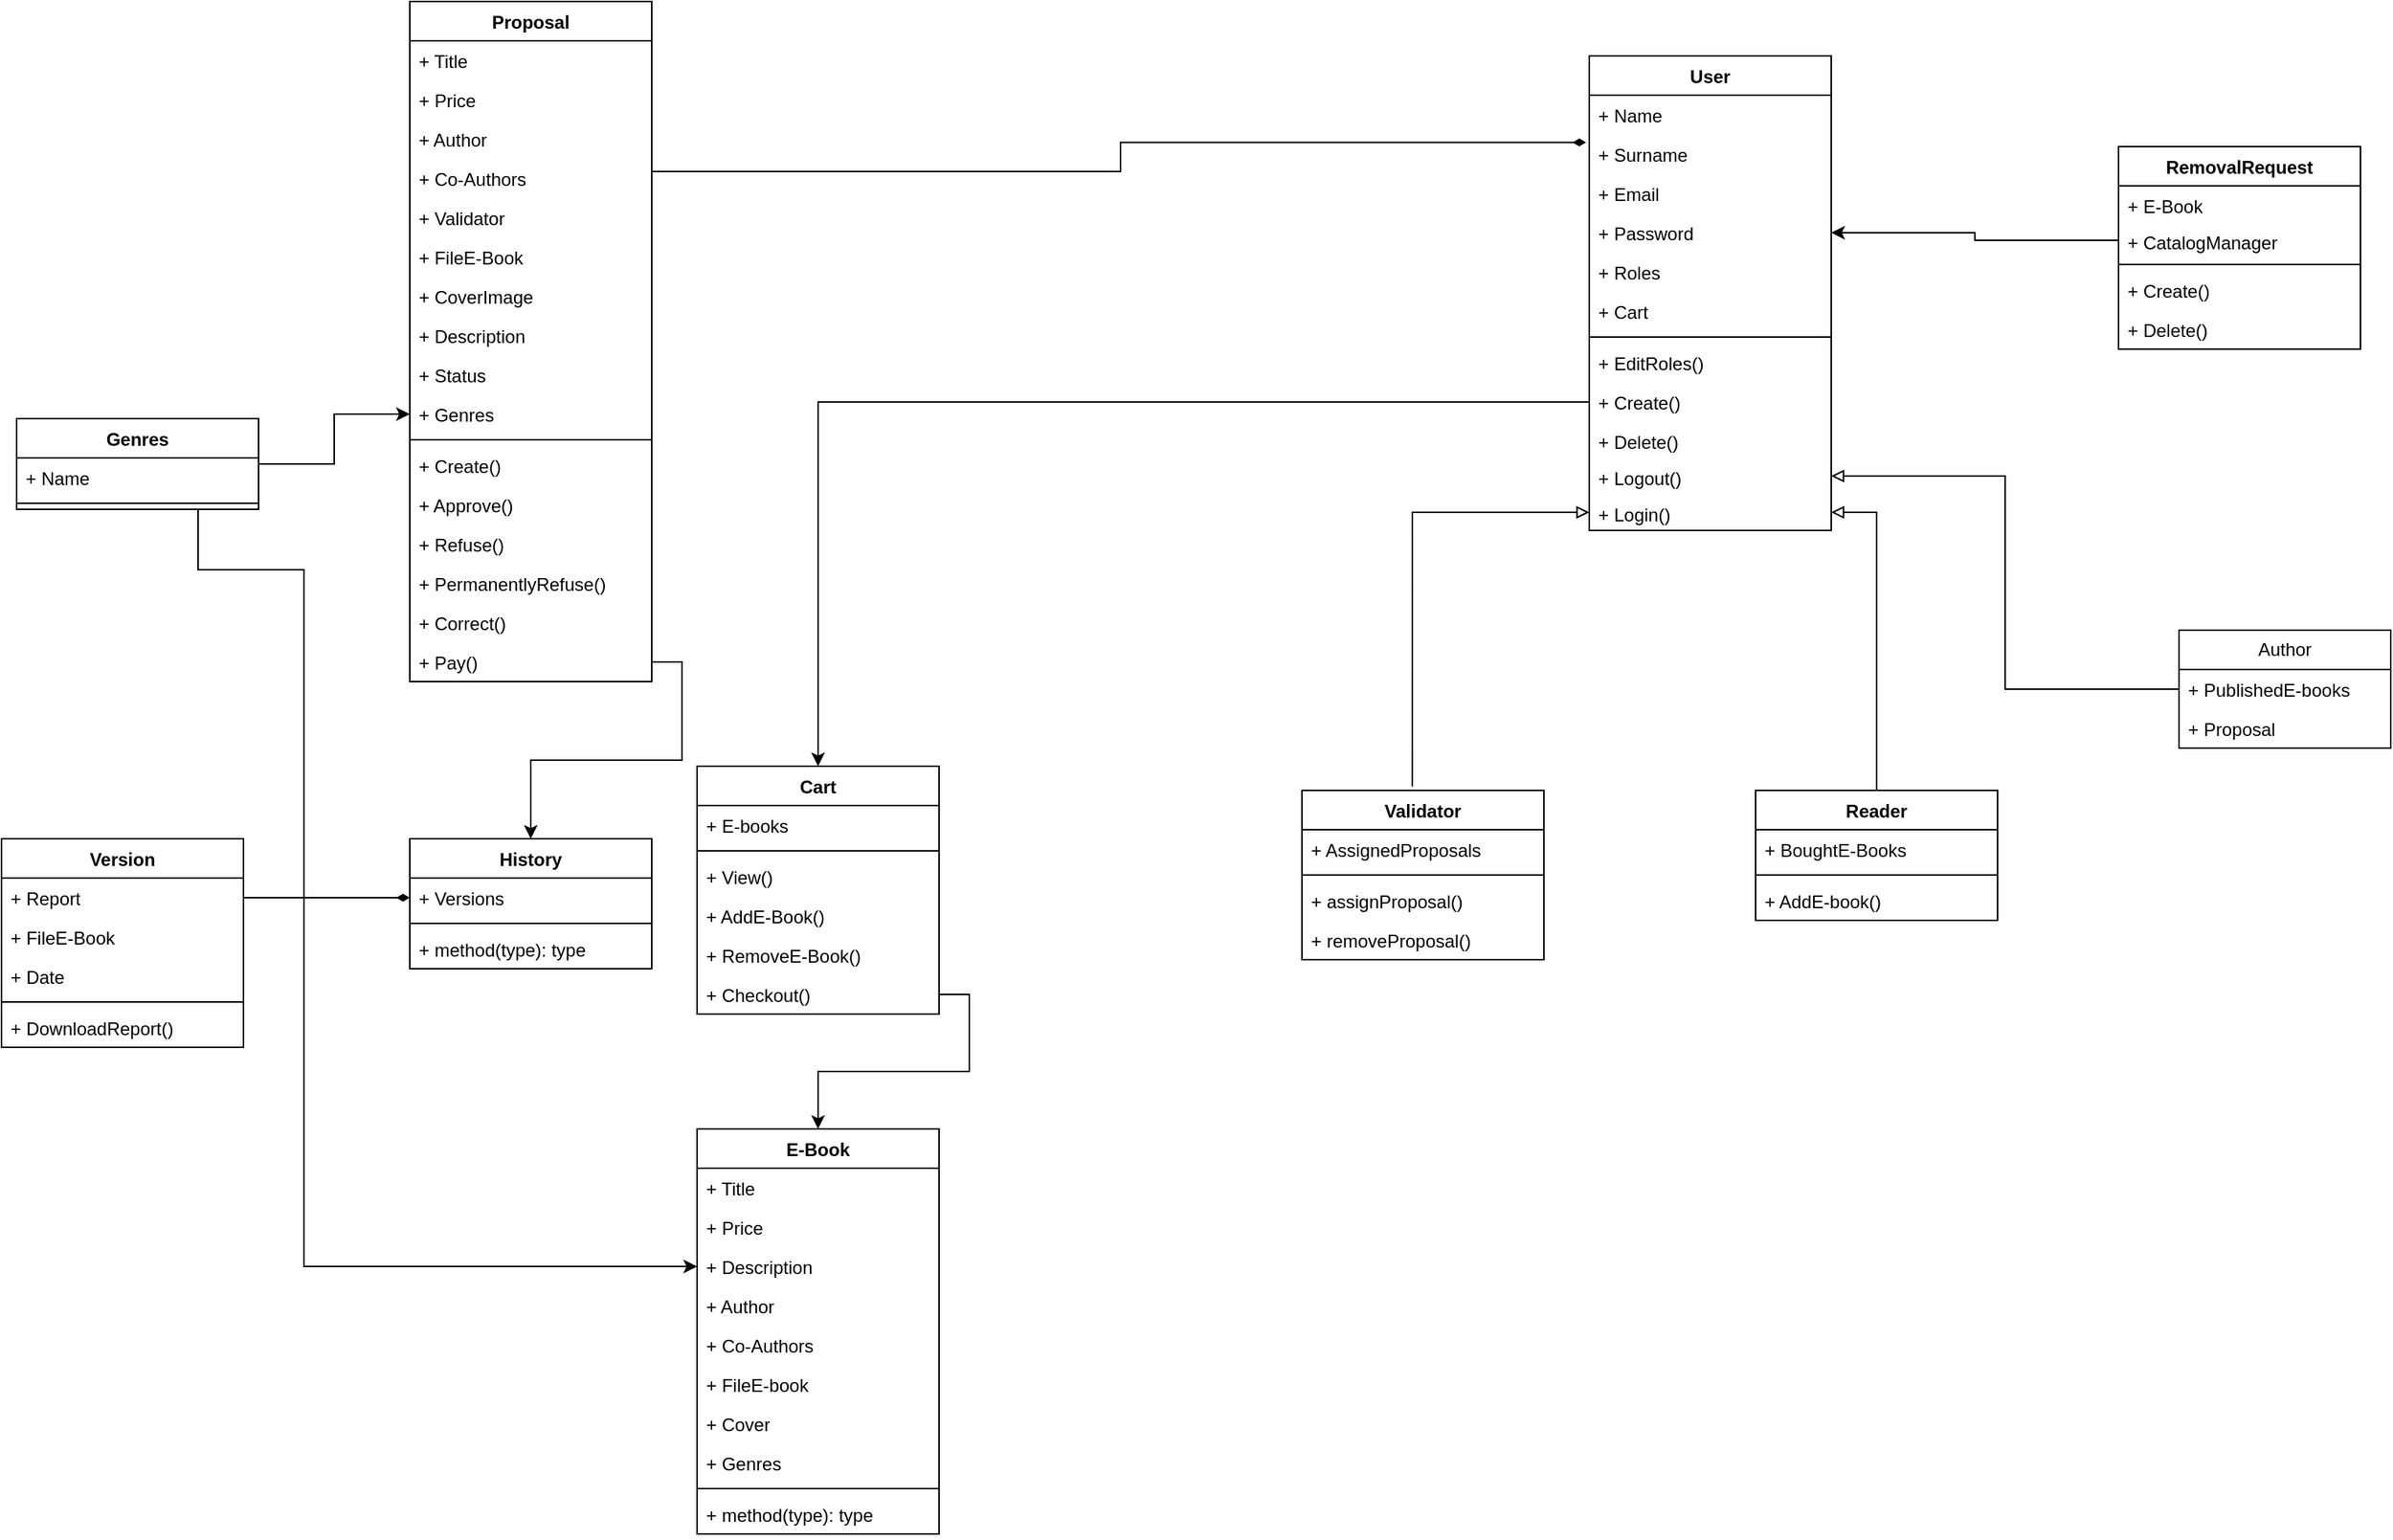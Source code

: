 <mxfile version="22.1.0" type="github">
  <diagram name="Pagina-1" id="tc0wwTlY4nhGHk7TkEr6">
    <mxGraphModel dx="1380" dy="783" grid="1" gridSize="10" guides="1" tooltips="1" connect="1" arrows="1" fold="1" page="1" pageScale="1" pageWidth="827" pageHeight="1169" math="0" shadow="0">
      <root>
        <mxCell id="0" />
        <mxCell id="1" parent="0" />
        <mxCell id="xeY-eqtYK9E2rpDjrGqD-1" value="Proposal" style="swimlane;fontStyle=1;align=center;verticalAlign=top;childLayout=stackLayout;horizontal=1;startSize=26;horizontalStack=0;resizeParent=1;resizeParentMax=0;resizeLast=0;collapsible=1;marginBottom=0;whiteSpace=wrap;html=1;" vertex="1" parent="1">
          <mxGeometry x="310" y="44" width="160" height="450" as="geometry" />
        </mxCell>
        <mxCell id="xeY-eqtYK9E2rpDjrGqD-2" value="+ Title" style="text;strokeColor=none;fillColor=none;align=left;verticalAlign=top;spacingLeft=4;spacingRight=4;overflow=hidden;rotatable=0;points=[[0,0.5],[1,0.5]];portConstraint=eastwest;whiteSpace=wrap;html=1;" vertex="1" parent="xeY-eqtYK9E2rpDjrGqD-1">
          <mxGeometry y="26" width="160" height="26" as="geometry" />
        </mxCell>
        <mxCell id="xeY-eqtYK9E2rpDjrGqD-104" value="+ Price" style="text;strokeColor=none;fillColor=none;align=left;verticalAlign=top;spacingLeft=4;spacingRight=4;overflow=hidden;rotatable=0;points=[[0,0.5],[1,0.5]];portConstraint=eastwest;whiteSpace=wrap;html=1;" vertex="1" parent="xeY-eqtYK9E2rpDjrGqD-1">
          <mxGeometry y="52" width="160" height="26" as="geometry" />
        </mxCell>
        <mxCell id="xeY-eqtYK9E2rpDjrGqD-106" value="+ Author" style="text;strokeColor=none;fillColor=none;align=left;verticalAlign=top;spacingLeft=4;spacingRight=4;overflow=hidden;rotatable=0;points=[[0,0.5],[1,0.5]];portConstraint=eastwest;whiteSpace=wrap;html=1;" vertex="1" parent="xeY-eqtYK9E2rpDjrGqD-1">
          <mxGeometry y="78" width="160" height="26" as="geometry" />
        </mxCell>
        <mxCell id="xeY-eqtYK9E2rpDjrGqD-109" value="+ Co-Authors" style="text;strokeColor=none;fillColor=none;align=left;verticalAlign=top;spacingLeft=4;spacingRight=4;overflow=hidden;rotatable=0;points=[[0,0.5],[1,0.5]];portConstraint=eastwest;whiteSpace=wrap;html=1;" vertex="1" parent="xeY-eqtYK9E2rpDjrGqD-1">
          <mxGeometry y="104" width="160" height="26" as="geometry" />
        </mxCell>
        <mxCell id="xeY-eqtYK9E2rpDjrGqD-103" value="+ Validator" style="text;strokeColor=none;fillColor=none;align=left;verticalAlign=top;spacingLeft=4;spacingRight=4;overflow=hidden;rotatable=0;points=[[0,0.5],[1,0.5]];portConstraint=eastwest;whiteSpace=wrap;html=1;" vertex="1" parent="xeY-eqtYK9E2rpDjrGqD-1">
          <mxGeometry y="130" width="160" height="26" as="geometry" />
        </mxCell>
        <mxCell id="xeY-eqtYK9E2rpDjrGqD-108" value="+ FileE-Book" style="text;strokeColor=none;fillColor=none;align=left;verticalAlign=top;spacingLeft=4;spacingRight=4;overflow=hidden;rotatable=0;points=[[0,0.5],[1,0.5]];portConstraint=eastwest;whiteSpace=wrap;html=1;" vertex="1" parent="xeY-eqtYK9E2rpDjrGqD-1">
          <mxGeometry y="156" width="160" height="26" as="geometry" />
        </mxCell>
        <mxCell id="xeY-eqtYK9E2rpDjrGqD-110" value="+ CoverImage" style="text;strokeColor=none;fillColor=none;align=left;verticalAlign=top;spacingLeft=4;spacingRight=4;overflow=hidden;rotatable=0;points=[[0,0.5],[1,0.5]];portConstraint=eastwest;whiteSpace=wrap;html=1;" vertex="1" parent="xeY-eqtYK9E2rpDjrGqD-1">
          <mxGeometry y="182" width="160" height="26" as="geometry" />
        </mxCell>
        <mxCell id="xeY-eqtYK9E2rpDjrGqD-107" value="+ Description" style="text;strokeColor=none;fillColor=none;align=left;verticalAlign=top;spacingLeft=4;spacingRight=4;overflow=hidden;rotatable=0;points=[[0,0.5],[1,0.5]];portConstraint=eastwest;whiteSpace=wrap;html=1;" vertex="1" parent="xeY-eqtYK9E2rpDjrGqD-1">
          <mxGeometry y="208" width="160" height="26" as="geometry" />
        </mxCell>
        <mxCell id="xeY-eqtYK9E2rpDjrGqD-105" value="+ Status" style="text;strokeColor=none;fillColor=none;align=left;verticalAlign=top;spacingLeft=4;spacingRight=4;overflow=hidden;rotatable=0;points=[[0,0.5],[1,0.5]];portConstraint=eastwest;whiteSpace=wrap;html=1;" vertex="1" parent="xeY-eqtYK9E2rpDjrGqD-1">
          <mxGeometry y="234" width="160" height="26" as="geometry" />
        </mxCell>
        <mxCell id="xeY-eqtYK9E2rpDjrGqD-102" value="+ Genres" style="text;strokeColor=none;fillColor=none;align=left;verticalAlign=top;spacingLeft=4;spacingRight=4;overflow=hidden;rotatable=0;points=[[0,0.5],[1,0.5]];portConstraint=eastwest;whiteSpace=wrap;html=1;" vertex="1" parent="xeY-eqtYK9E2rpDjrGqD-1">
          <mxGeometry y="260" width="160" height="26" as="geometry" />
        </mxCell>
        <mxCell id="xeY-eqtYK9E2rpDjrGqD-3" value="" style="line;strokeWidth=1;fillColor=none;align=left;verticalAlign=middle;spacingTop=-1;spacingLeft=3;spacingRight=3;rotatable=0;labelPosition=right;points=[];portConstraint=eastwest;strokeColor=inherit;" vertex="1" parent="xeY-eqtYK9E2rpDjrGqD-1">
          <mxGeometry y="286" width="160" height="8" as="geometry" />
        </mxCell>
        <mxCell id="xeY-eqtYK9E2rpDjrGqD-111" value="+ Create()" style="text;strokeColor=none;fillColor=none;align=left;verticalAlign=top;spacingLeft=4;spacingRight=4;overflow=hidden;rotatable=0;points=[[0,0.5],[1,0.5]];portConstraint=eastwest;whiteSpace=wrap;html=1;" vertex="1" parent="xeY-eqtYK9E2rpDjrGqD-1">
          <mxGeometry y="294" width="160" height="26" as="geometry" />
        </mxCell>
        <mxCell id="xeY-eqtYK9E2rpDjrGqD-113" value="+ Approve()" style="text;strokeColor=none;fillColor=none;align=left;verticalAlign=top;spacingLeft=4;spacingRight=4;overflow=hidden;rotatable=0;points=[[0,0.5],[1,0.5]];portConstraint=eastwest;whiteSpace=wrap;html=1;" vertex="1" parent="xeY-eqtYK9E2rpDjrGqD-1">
          <mxGeometry y="320" width="160" height="26" as="geometry" />
        </mxCell>
        <mxCell id="xeY-eqtYK9E2rpDjrGqD-114" value="+ Refuse()" style="text;strokeColor=none;fillColor=none;align=left;verticalAlign=top;spacingLeft=4;spacingRight=4;overflow=hidden;rotatable=0;points=[[0,0.5],[1,0.5]];portConstraint=eastwest;whiteSpace=wrap;html=1;" vertex="1" parent="xeY-eqtYK9E2rpDjrGqD-1">
          <mxGeometry y="346" width="160" height="26" as="geometry" />
        </mxCell>
        <mxCell id="xeY-eqtYK9E2rpDjrGqD-118" value="+ PermanentlyRefuse()" style="text;strokeColor=none;fillColor=none;align=left;verticalAlign=top;spacingLeft=4;spacingRight=4;overflow=hidden;rotatable=0;points=[[0,0.5],[1,0.5]];portConstraint=eastwest;whiteSpace=wrap;html=1;" vertex="1" parent="xeY-eqtYK9E2rpDjrGqD-1">
          <mxGeometry y="372" width="160" height="26" as="geometry" />
        </mxCell>
        <mxCell id="xeY-eqtYK9E2rpDjrGqD-117" value="+ Correct()" style="text;strokeColor=none;fillColor=none;align=left;verticalAlign=top;spacingLeft=4;spacingRight=4;overflow=hidden;rotatable=0;points=[[0,0.5],[1,0.5]];portConstraint=eastwest;whiteSpace=wrap;html=1;" vertex="1" parent="xeY-eqtYK9E2rpDjrGqD-1">
          <mxGeometry y="398" width="160" height="26" as="geometry" />
        </mxCell>
        <mxCell id="xeY-eqtYK9E2rpDjrGqD-116" value="+ Pay()" style="text;strokeColor=none;fillColor=none;align=left;verticalAlign=top;spacingLeft=4;spacingRight=4;overflow=hidden;rotatable=0;points=[[0,0.5],[1,0.5]];portConstraint=eastwest;whiteSpace=wrap;html=1;" vertex="1" parent="xeY-eqtYK9E2rpDjrGqD-1">
          <mxGeometry y="424" width="160" height="26" as="geometry" />
        </mxCell>
        <mxCell id="xeY-eqtYK9E2rpDjrGqD-5" value="History" style="swimlane;fontStyle=1;align=center;verticalAlign=top;childLayout=stackLayout;horizontal=1;startSize=26;horizontalStack=0;resizeParent=1;resizeParentMax=0;resizeLast=0;collapsible=1;marginBottom=0;whiteSpace=wrap;html=1;" vertex="1" parent="1">
          <mxGeometry x="310" y="598" width="160" height="86" as="geometry" />
        </mxCell>
        <mxCell id="xeY-eqtYK9E2rpDjrGqD-6" value="+ Versions" style="text;strokeColor=none;fillColor=none;align=left;verticalAlign=top;spacingLeft=4;spacingRight=4;overflow=hidden;rotatable=0;points=[[0,0.5],[1,0.5]];portConstraint=eastwest;whiteSpace=wrap;html=1;" vertex="1" parent="xeY-eqtYK9E2rpDjrGqD-5">
          <mxGeometry y="26" width="160" height="26" as="geometry" />
        </mxCell>
        <mxCell id="xeY-eqtYK9E2rpDjrGqD-7" value="" style="line;strokeWidth=1;fillColor=none;align=left;verticalAlign=middle;spacingTop=-1;spacingLeft=3;spacingRight=3;rotatable=0;labelPosition=right;points=[];portConstraint=eastwest;strokeColor=inherit;" vertex="1" parent="xeY-eqtYK9E2rpDjrGqD-5">
          <mxGeometry y="52" width="160" height="8" as="geometry" />
        </mxCell>
        <mxCell id="xeY-eqtYK9E2rpDjrGqD-8" value="+ method(type): type" style="text;strokeColor=none;fillColor=none;align=left;verticalAlign=top;spacingLeft=4;spacingRight=4;overflow=hidden;rotatable=0;points=[[0,0.5],[1,0.5]];portConstraint=eastwest;whiteSpace=wrap;html=1;" vertex="1" parent="xeY-eqtYK9E2rpDjrGqD-5">
          <mxGeometry y="60" width="160" height="26" as="geometry" />
        </mxCell>
        <mxCell id="xeY-eqtYK9E2rpDjrGqD-17" value="Cart" style="swimlane;fontStyle=1;align=center;verticalAlign=top;childLayout=stackLayout;horizontal=1;startSize=26;horizontalStack=0;resizeParent=1;resizeParentMax=0;resizeLast=0;collapsible=1;marginBottom=0;whiteSpace=wrap;html=1;" vertex="1" parent="1">
          <mxGeometry x="500" y="550" width="160" height="164" as="geometry" />
        </mxCell>
        <mxCell id="xeY-eqtYK9E2rpDjrGqD-18" value="+ E-books" style="text;strokeColor=none;fillColor=none;align=left;verticalAlign=top;spacingLeft=4;spacingRight=4;overflow=hidden;rotatable=0;points=[[0,0.5],[1,0.5]];portConstraint=eastwest;whiteSpace=wrap;html=1;" vertex="1" parent="xeY-eqtYK9E2rpDjrGqD-17">
          <mxGeometry y="26" width="160" height="26" as="geometry" />
        </mxCell>
        <mxCell id="xeY-eqtYK9E2rpDjrGqD-19" value="" style="line;strokeWidth=1;fillColor=none;align=left;verticalAlign=middle;spacingTop=-1;spacingLeft=3;spacingRight=3;rotatable=0;labelPosition=right;points=[];portConstraint=eastwest;strokeColor=inherit;" vertex="1" parent="xeY-eqtYK9E2rpDjrGqD-17">
          <mxGeometry y="52" width="160" height="8" as="geometry" />
        </mxCell>
        <mxCell id="xeY-eqtYK9E2rpDjrGqD-82" value="+ View()" style="text;strokeColor=none;fillColor=none;align=left;verticalAlign=top;spacingLeft=4;spacingRight=4;overflow=hidden;rotatable=0;points=[[0,0.5],[1,0.5]];portConstraint=eastwest;whiteSpace=wrap;html=1;" vertex="1" parent="xeY-eqtYK9E2rpDjrGqD-17">
          <mxGeometry y="60" width="160" height="26" as="geometry" />
        </mxCell>
        <mxCell id="xeY-eqtYK9E2rpDjrGqD-81" value="+ AddE-Book()" style="text;strokeColor=none;fillColor=none;align=left;verticalAlign=top;spacingLeft=4;spacingRight=4;overflow=hidden;rotatable=0;points=[[0,0.5],[1,0.5]];portConstraint=eastwest;whiteSpace=wrap;html=1;" vertex="1" parent="xeY-eqtYK9E2rpDjrGqD-17">
          <mxGeometry y="86" width="160" height="26" as="geometry" />
        </mxCell>
        <mxCell id="xeY-eqtYK9E2rpDjrGqD-83" value="+ RemoveE-Book()" style="text;strokeColor=none;fillColor=none;align=left;verticalAlign=top;spacingLeft=4;spacingRight=4;overflow=hidden;rotatable=0;points=[[0,0.5],[1,0.5]];portConstraint=eastwest;whiteSpace=wrap;html=1;" vertex="1" parent="xeY-eqtYK9E2rpDjrGqD-17">
          <mxGeometry y="112" width="160" height="26" as="geometry" />
        </mxCell>
        <mxCell id="xeY-eqtYK9E2rpDjrGqD-20" value="+ Checkout()" style="text;strokeColor=none;fillColor=none;align=left;verticalAlign=top;spacingLeft=4;spacingRight=4;overflow=hidden;rotatable=0;points=[[0,0.5],[1,0.5]];portConstraint=eastwest;whiteSpace=wrap;html=1;" vertex="1" parent="xeY-eqtYK9E2rpDjrGqD-17">
          <mxGeometry y="138" width="160" height="26" as="geometry" />
        </mxCell>
        <mxCell id="xeY-eqtYK9E2rpDjrGqD-21" value="E-Book" style="swimlane;fontStyle=1;align=center;verticalAlign=top;childLayout=stackLayout;horizontal=1;startSize=26;horizontalStack=0;resizeParent=1;resizeParentMax=0;resizeLast=0;collapsible=1;marginBottom=0;whiteSpace=wrap;html=1;" vertex="1" parent="1">
          <mxGeometry x="500" y="790" width="160" height="268" as="geometry" />
        </mxCell>
        <mxCell id="xeY-eqtYK9E2rpDjrGqD-22" value="+ Title" style="text;strokeColor=none;fillColor=none;align=left;verticalAlign=top;spacingLeft=4;spacingRight=4;overflow=hidden;rotatable=0;points=[[0,0.5],[1,0.5]];portConstraint=eastwest;whiteSpace=wrap;html=1;" vertex="1" parent="xeY-eqtYK9E2rpDjrGqD-21">
          <mxGeometry y="26" width="160" height="26" as="geometry" />
        </mxCell>
        <mxCell id="xeY-eqtYK9E2rpDjrGqD-23" value="+ Price" style="text;strokeColor=none;fillColor=none;align=left;verticalAlign=top;spacingLeft=4;spacingRight=4;overflow=hidden;rotatable=0;points=[[0,0.5],[1,0.5]];portConstraint=eastwest;whiteSpace=wrap;html=1;" vertex="1" parent="xeY-eqtYK9E2rpDjrGqD-21">
          <mxGeometry y="52" width="160" height="26" as="geometry" />
        </mxCell>
        <mxCell id="xeY-eqtYK9E2rpDjrGqD-24" value="+ Description" style="text;strokeColor=none;fillColor=none;align=left;verticalAlign=top;spacingLeft=4;spacingRight=4;overflow=hidden;rotatable=0;points=[[0,0.5],[1,0.5]];portConstraint=eastwest;whiteSpace=wrap;html=1;" vertex="1" parent="xeY-eqtYK9E2rpDjrGqD-21">
          <mxGeometry y="78" width="160" height="26" as="geometry" />
        </mxCell>
        <mxCell id="xeY-eqtYK9E2rpDjrGqD-25" value="+ Author" style="text;strokeColor=none;fillColor=none;align=left;verticalAlign=top;spacingLeft=4;spacingRight=4;overflow=hidden;rotatable=0;points=[[0,0.5],[1,0.5]];portConstraint=eastwest;whiteSpace=wrap;html=1;" vertex="1" parent="xeY-eqtYK9E2rpDjrGqD-21">
          <mxGeometry y="104" width="160" height="26" as="geometry" />
        </mxCell>
        <mxCell id="xeY-eqtYK9E2rpDjrGqD-26" value="+ Co-Authors" style="text;strokeColor=none;fillColor=none;align=left;verticalAlign=top;spacingLeft=4;spacingRight=4;overflow=hidden;rotatable=0;points=[[0,0.5],[1,0.5]];portConstraint=eastwest;whiteSpace=wrap;html=1;" vertex="1" parent="xeY-eqtYK9E2rpDjrGqD-21">
          <mxGeometry y="130" width="160" height="26" as="geometry" />
        </mxCell>
        <mxCell id="xeY-eqtYK9E2rpDjrGqD-27" value="+ FileE-book" style="text;strokeColor=none;fillColor=none;align=left;verticalAlign=top;spacingLeft=4;spacingRight=4;overflow=hidden;rotatable=0;points=[[0,0.5],[1,0.5]];portConstraint=eastwest;whiteSpace=wrap;html=1;" vertex="1" parent="xeY-eqtYK9E2rpDjrGqD-21">
          <mxGeometry y="156" width="160" height="26" as="geometry" />
        </mxCell>
        <mxCell id="xeY-eqtYK9E2rpDjrGqD-28" value="+ Cover" style="text;strokeColor=none;fillColor=none;align=left;verticalAlign=top;spacingLeft=4;spacingRight=4;overflow=hidden;rotatable=0;points=[[0,0.5],[1,0.5]];portConstraint=eastwest;whiteSpace=wrap;html=1;" vertex="1" parent="xeY-eqtYK9E2rpDjrGqD-21">
          <mxGeometry y="182" width="160" height="26" as="geometry" />
        </mxCell>
        <mxCell id="xeY-eqtYK9E2rpDjrGqD-29" value="+ Genres" style="text;strokeColor=none;fillColor=none;align=left;verticalAlign=top;spacingLeft=4;spacingRight=4;overflow=hidden;rotatable=0;points=[[0,0.5],[1,0.5]];portConstraint=eastwest;whiteSpace=wrap;html=1;" vertex="1" parent="xeY-eqtYK9E2rpDjrGqD-21">
          <mxGeometry y="208" width="160" height="26" as="geometry" />
        </mxCell>
        <mxCell id="xeY-eqtYK9E2rpDjrGqD-30" value="" style="line;strokeWidth=1;fillColor=none;align=left;verticalAlign=middle;spacingTop=-1;spacingLeft=3;spacingRight=3;rotatable=0;labelPosition=right;points=[];portConstraint=eastwest;strokeColor=inherit;" vertex="1" parent="xeY-eqtYK9E2rpDjrGqD-21">
          <mxGeometry y="234" width="160" height="8" as="geometry" />
        </mxCell>
        <mxCell id="xeY-eqtYK9E2rpDjrGqD-31" value="+ method(type): type" style="text;strokeColor=none;fillColor=none;align=left;verticalAlign=top;spacingLeft=4;spacingRight=4;overflow=hidden;rotatable=0;points=[[0,0.5],[1,0.5]];portConstraint=eastwest;whiteSpace=wrap;html=1;" vertex="1" parent="xeY-eqtYK9E2rpDjrGqD-21">
          <mxGeometry y="242" width="160" height="26" as="geometry" />
        </mxCell>
        <mxCell id="xeY-eqtYK9E2rpDjrGqD-32" value="RemovalRequest" style="swimlane;fontStyle=1;align=center;verticalAlign=top;childLayout=stackLayout;horizontal=1;startSize=26;horizontalStack=0;resizeParent=1;resizeParentMax=0;resizeLast=0;collapsible=1;marginBottom=0;whiteSpace=wrap;html=1;" vertex="1" parent="1">
          <mxGeometry x="1440" y="140" width="160" height="134" as="geometry">
            <mxRectangle x="290" y="860" width="140" height="30" as="alternateBounds" />
          </mxGeometry>
        </mxCell>
        <mxCell id="xeY-eqtYK9E2rpDjrGqD-33" value="+ E-Book" style="text;strokeColor=none;fillColor=none;align=left;verticalAlign=top;spacingLeft=4;spacingRight=4;overflow=hidden;rotatable=0;points=[[0,0.5],[1,0.5]];portConstraint=eastwest;whiteSpace=wrap;html=1;" vertex="1" parent="xeY-eqtYK9E2rpDjrGqD-32">
          <mxGeometry y="26" width="160" height="24" as="geometry" />
        </mxCell>
        <mxCell id="xeY-eqtYK9E2rpDjrGqD-34" value="+ CatalogManager" style="text;strokeColor=none;fillColor=none;align=left;verticalAlign=top;spacingLeft=4;spacingRight=4;overflow=hidden;rotatable=0;points=[[0,0.5],[1,0.5]];portConstraint=eastwest;whiteSpace=wrap;html=1;" vertex="1" parent="xeY-eqtYK9E2rpDjrGqD-32">
          <mxGeometry y="50" width="160" height="24" as="geometry" />
        </mxCell>
        <mxCell id="xeY-eqtYK9E2rpDjrGqD-35" value="" style="line;strokeWidth=1;fillColor=none;align=left;verticalAlign=middle;spacingTop=-1;spacingLeft=3;spacingRight=3;rotatable=0;labelPosition=right;points=[];portConstraint=eastwest;strokeColor=inherit;" vertex="1" parent="xeY-eqtYK9E2rpDjrGqD-32">
          <mxGeometry y="74" width="160" height="8" as="geometry" />
        </mxCell>
        <mxCell id="xeY-eqtYK9E2rpDjrGqD-36" value="+ Create()" style="text;strokeColor=none;fillColor=none;align=left;verticalAlign=top;spacingLeft=4;spacingRight=4;overflow=hidden;rotatable=0;points=[[0,0.5],[1,0.5]];portConstraint=eastwest;whiteSpace=wrap;html=1;" vertex="1" parent="xeY-eqtYK9E2rpDjrGqD-32">
          <mxGeometry y="82" width="160" height="26" as="geometry" />
        </mxCell>
        <mxCell id="xeY-eqtYK9E2rpDjrGqD-37" value="+ Delete()" style="text;strokeColor=none;fillColor=none;align=left;verticalAlign=top;spacingLeft=4;spacingRight=4;overflow=hidden;rotatable=0;points=[[0,0.5],[1,0.5]];portConstraint=eastwest;whiteSpace=wrap;html=1;" vertex="1" parent="xeY-eqtYK9E2rpDjrGqD-32">
          <mxGeometry y="108" width="160" height="26" as="geometry" />
        </mxCell>
        <mxCell id="xeY-eqtYK9E2rpDjrGqD-133" style="edgeStyle=orthogonalEdgeStyle;rounded=0;orthogonalLoop=1;jettySize=auto;html=1;exitX=1;exitY=0.5;exitDx=0;exitDy=0;entryX=0;entryY=0.5;entryDx=0;entryDy=0;" edge="1" parent="1" source="xeY-eqtYK9E2rpDjrGqD-38" target="xeY-eqtYK9E2rpDjrGqD-102">
          <mxGeometry relative="1" as="geometry" />
        </mxCell>
        <mxCell id="xeY-eqtYK9E2rpDjrGqD-134" style="edgeStyle=orthogonalEdgeStyle;rounded=0;orthogonalLoop=1;jettySize=auto;html=1;exitX=0.75;exitY=1;exitDx=0;exitDy=0;entryX=0;entryY=0.5;entryDx=0;entryDy=0;" edge="1" parent="1" source="xeY-eqtYK9E2rpDjrGqD-38" target="xeY-eqtYK9E2rpDjrGqD-24">
          <mxGeometry relative="1" as="geometry">
            <Array as="points">
              <mxPoint x="170" y="420" />
              <mxPoint x="240" y="420" />
              <mxPoint x="240" y="881" />
            </Array>
          </mxGeometry>
        </mxCell>
        <mxCell id="xeY-eqtYK9E2rpDjrGqD-38" value="Genres" style="swimlane;fontStyle=1;align=center;verticalAlign=top;childLayout=stackLayout;horizontal=1;startSize=26;horizontalStack=0;resizeParent=1;resizeParentMax=0;resizeLast=0;collapsible=1;marginBottom=0;whiteSpace=wrap;html=1;" vertex="1" parent="1">
          <mxGeometry x="50" y="320" width="160" height="60" as="geometry" />
        </mxCell>
        <mxCell id="xeY-eqtYK9E2rpDjrGqD-39" value="+ Name" style="text;strokeColor=none;fillColor=none;align=left;verticalAlign=top;spacingLeft=4;spacingRight=4;overflow=hidden;rotatable=0;points=[[0,0.5],[1,0.5]];portConstraint=eastwest;whiteSpace=wrap;html=1;" vertex="1" parent="xeY-eqtYK9E2rpDjrGqD-38">
          <mxGeometry y="26" width="160" height="26" as="geometry" />
        </mxCell>
        <mxCell id="xeY-eqtYK9E2rpDjrGqD-40" value="" style="line;strokeWidth=1;fillColor=none;align=left;verticalAlign=middle;spacingTop=-1;spacingLeft=3;spacingRight=3;rotatable=0;labelPosition=right;points=[];portConstraint=eastwest;strokeColor=inherit;" vertex="1" parent="xeY-eqtYK9E2rpDjrGqD-38">
          <mxGeometry y="52" width="160" height="8" as="geometry" />
        </mxCell>
        <mxCell id="xeY-eqtYK9E2rpDjrGqD-95" value="Version" style="swimlane;fontStyle=1;align=center;verticalAlign=top;childLayout=stackLayout;horizontal=1;startSize=26;horizontalStack=0;resizeParent=1;resizeParentMax=0;resizeLast=0;collapsible=1;marginBottom=0;whiteSpace=wrap;html=1;" vertex="1" parent="1">
          <mxGeometry x="40" y="598" width="160" height="138" as="geometry" />
        </mxCell>
        <mxCell id="xeY-eqtYK9E2rpDjrGqD-100" value="+ Report" style="text;strokeColor=none;fillColor=none;align=left;verticalAlign=top;spacingLeft=4;spacingRight=4;overflow=hidden;rotatable=0;points=[[0,0.5],[1,0.5]];portConstraint=eastwest;whiteSpace=wrap;html=1;" vertex="1" parent="xeY-eqtYK9E2rpDjrGqD-95">
          <mxGeometry y="26" width="160" height="26" as="geometry" />
        </mxCell>
        <mxCell id="xeY-eqtYK9E2rpDjrGqD-99" value="+ FileE-Book" style="text;strokeColor=none;fillColor=none;align=left;verticalAlign=top;spacingLeft=4;spacingRight=4;overflow=hidden;rotatable=0;points=[[0,0.5],[1,0.5]];portConstraint=eastwest;whiteSpace=wrap;html=1;" vertex="1" parent="xeY-eqtYK9E2rpDjrGqD-95">
          <mxGeometry y="52" width="160" height="26" as="geometry" />
        </mxCell>
        <mxCell id="xeY-eqtYK9E2rpDjrGqD-96" value="+ Date" style="text;strokeColor=none;fillColor=none;align=left;verticalAlign=top;spacingLeft=4;spacingRight=4;overflow=hidden;rotatable=0;points=[[0,0.5],[1,0.5]];portConstraint=eastwest;whiteSpace=wrap;html=1;" vertex="1" parent="xeY-eqtYK9E2rpDjrGqD-95">
          <mxGeometry y="78" width="160" height="26" as="geometry" />
        </mxCell>
        <mxCell id="xeY-eqtYK9E2rpDjrGqD-97" value="" style="line;strokeWidth=1;fillColor=none;align=left;verticalAlign=middle;spacingTop=-1;spacingLeft=3;spacingRight=3;rotatable=0;labelPosition=right;points=[];portConstraint=eastwest;strokeColor=inherit;" vertex="1" parent="xeY-eqtYK9E2rpDjrGqD-95">
          <mxGeometry y="104" width="160" height="8" as="geometry" />
        </mxCell>
        <mxCell id="xeY-eqtYK9E2rpDjrGqD-98" value="+ DownloadReport()" style="text;strokeColor=none;fillColor=none;align=left;verticalAlign=top;spacingLeft=4;spacingRight=4;overflow=hidden;rotatable=0;points=[[0,0.5],[1,0.5]];portConstraint=eastwest;whiteSpace=wrap;html=1;" vertex="1" parent="xeY-eqtYK9E2rpDjrGqD-95">
          <mxGeometry y="112" width="160" height="26" as="geometry" />
        </mxCell>
        <mxCell id="xeY-eqtYK9E2rpDjrGqD-13" value="User" style="swimlane;fontStyle=1;align=center;verticalAlign=top;childLayout=stackLayout;horizontal=1;startSize=26;horizontalStack=0;resizeParent=1;resizeParentMax=0;resizeLast=0;collapsible=1;marginBottom=0;whiteSpace=wrap;html=1;" vertex="1" parent="1">
          <mxGeometry x="1090" y="80" width="160" height="314" as="geometry" />
        </mxCell>
        <mxCell id="xeY-eqtYK9E2rpDjrGqD-84" value="+ Name" style="text;strokeColor=none;fillColor=none;align=left;verticalAlign=top;spacingLeft=4;spacingRight=4;overflow=hidden;rotatable=0;points=[[0,0.5],[1,0.5]];portConstraint=eastwest;whiteSpace=wrap;html=1;" vertex="1" parent="xeY-eqtYK9E2rpDjrGqD-13">
          <mxGeometry y="26" width="160" height="26" as="geometry" />
        </mxCell>
        <mxCell id="xeY-eqtYK9E2rpDjrGqD-86" value="+ Surname" style="text;strokeColor=none;fillColor=none;align=left;verticalAlign=top;spacingLeft=4;spacingRight=4;overflow=hidden;rotatable=0;points=[[0,0.5],[1,0.5]];portConstraint=eastwest;whiteSpace=wrap;html=1;" vertex="1" parent="xeY-eqtYK9E2rpDjrGqD-13">
          <mxGeometry y="52" width="160" height="26" as="geometry" />
        </mxCell>
        <mxCell id="xeY-eqtYK9E2rpDjrGqD-88" value="+ Email" style="text;strokeColor=none;fillColor=none;align=left;verticalAlign=top;spacingLeft=4;spacingRight=4;overflow=hidden;rotatable=0;points=[[0,0.5],[1,0.5]];portConstraint=eastwest;whiteSpace=wrap;html=1;" vertex="1" parent="xeY-eqtYK9E2rpDjrGqD-13">
          <mxGeometry y="78" width="160" height="26" as="geometry" />
        </mxCell>
        <mxCell id="xeY-eqtYK9E2rpDjrGqD-85" value="+ Password" style="text;strokeColor=none;fillColor=none;align=left;verticalAlign=top;spacingLeft=4;spacingRight=4;overflow=hidden;rotatable=0;points=[[0,0.5],[1,0.5]];portConstraint=eastwest;whiteSpace=wrap;html=1;" vertex="1" parent="xeY-eqtYK9E2rpDjrGqD-13">
          <mxGeometry y="104" width="160" height="26" as="geometry" />
        </mxCell>
        <mxCell id="xeY-eqtYK9E2rpDjrGqD-87" value="+ Roles" style="text;strokeColor=none;fillColor=none;align=left;verticalAlign=top;spacingLeft=4;spacingRight=4;overflow=hidden;rotatable=0;points=[[0,0.5],[1,0.5]];portConstraint=eastwest;whiteSpace=wrap;html=1;" vertex="1" parent="xeY-eqtYK9E2rpDjrGqD-13">
          <mxGeometry y="130" width="160" height="26" as="geometry" />
        </mxCell>
        <mxCell id="xeY-eqtYK9E2rpDjrGqD-14" value="+ Cart" style="text;strokeColor=none;fillColor=none;align=left;verticalAlign=top;spacingLeft=4;spacingRight=4;overflow=hidden;rotatable=0;points=[[0,0.5],[1,0.5]];portConstraint=eastwest;whiteSpace=wrap;html=1;" vertex="1" parent="xeY-eqtYK9E2rpDjrGqD-13">
          <mxGeometry y="156" width="160" height="26" as="geometry" />
        </mxCell>
        <mxCell id="xeY-eqtYK9E2rpDjrGqD-15" value="" style="line;strokeWidth=1;fillColor=none;align=left;verticalAlign=middle;spacingTop=-1;spacingLeft=3;spacingRight=3;rotatable=0;labelPosition=right;points=[];portConstraint=eastwest;strokeColor=inherit;" vertex="1" parent="xeY-eqtYK9E2rpDjrGqD-13">
          <mxGeometry y="182" width="160" height="8" as="geometry" />
        </mxCell>
        <mxCell id="xeY-eqtYK9E2rpDjrGqD-16" value="+ EditRoles()" style="text;strokeColor=none;fillColor=none;align=left;verticalAlign=top;spacingLeft=4;spacingRight=4;overflow=hidden;rotatable=0;points=[[0,0.5],[1,0.5]];portConstraint=eastwest;whiteSpace=wrap;html=1;" vertex="1" parent="xeY-eqtYK9E2rpDjrGqD-13">
          <mxGeometry y="190" width="160" height="26" as="geometry" />
        </mxCell>
        <mxCell id="xeY-eqtYK9E2rpDjrGqD-89" value="+ Create()" style="text;strokeColor=none;fillColor=none;align=left;verticalAlign=top;spacingLeft=4;spacingRight=4;overflow=hidden;rotatable=0;points=[[0,0.5],[1,0.5]];portConstraint=eastwest;whiteSpace=wrap;html=1;" vertex="1" parent="xeY-eqtYK9E2rpDjrGqD-13">
          <mxGeometry y="216" width="160" height="26" as="geometry" />
        </mxCell>
        <mxCell id="xeY-eqtYK9E2rpDjrGqD-119" value="+ Delete()" style="text;strokeColor=none;fillColor=none;align=left;verticalAlign=top;spacingLeft=4;spacingRight=4;overflow=hidden;rotatable=0;points=[[0,0.5],[1,0.5]];portConstraint=eastwest;whiteSpace=wrap;html=1;" vertex="1" parent="xeY-eqtYK9E2rpDjrGqD-13">
          <mxGeometry y="242" width="160" height="24" as="geometry" />
        </mxCell>
        <mxCell id="xeY-eqtYK9E2rpDjrGqD-120" value="+ Logout()" style="text;strokeColor=none;fillColor=none;align=left;verticalAlign=top;spacingLeft=4;spacingRight=4;overflow=hidden;rotatable=0;points=[[0,0.5],[1,0.5]];portConstraint=eastwest;whiteSpace=wrap;html=1;" vertex="1" parent="xeY-eqtYK9E2rpDjrGqD-13">
          <mxGeometry y="266" width="160" height="24" as="geometry" />
        </mxCell>
        <mxCell id="xeY-eqtYK9E2rpDjrGqD-90" value="+ Login()" style="text;strokeColor=none;fillColor=none;align=left;verticalAlign=top;spacingLeft=4;spacingRight=4;overflow=hidden;rotatable=0;points=[[0,0.5],[1,0.5]];portConstraint=eastwest;whiteSpace=wrap;html=1;" vertex="1" parent="xeY-eqtYK9E2rpDjrGqD-13">
          <mxGeometry y="290" width="160" height="24" as="geometry" />
        </mxCell>
        <mxCell id="xeY-eqtYK9E2rpDjrGqD-125" style="edgeStyle=orthogonalEdgeStyle;rounded=0;orthogonalLoop=1;jettySize=auto;html=1;entryX=0;entryY=0.5;entryDx=0;entryDy=0;endArrow=diamondThin;endFill=1;exitX=1;exitY=0.5;exitDx=0;exitDy=0;" edge="1" parent="1" source="xeY-eqtYK9E2rpDjrGqD-100" target="xeY-eqtYK9E2rpDjrGqD-6">
          <mxGeometry relative="1" as="geometry">
            <mxPoint x="240" y="680" as="sourcePoint" />
          </mxGeometry>
        </mxCell>
        <mxCell id="xeY-eqtYK9E2rpDjrGqD-126" style="edgeStyle=orthogonalEdgeStyle;rounded=0;orthogonalLoop=1;jettySize=auto;html=1;exitX=1;exitY=0.25;exitDx=0;exitDy=0;entryX=-0.013;entryY=0.202;entryDx=0;entryDy=0;entryPerimeter=0;endArrow=diamondThin;endFill=1;" edge="1" parent="1" source="xeY-eqtYK9E2rpDjrGqD-1" target="xeY-eqtYK9E2rpDjrGqD-86">
          <mxGeometry relative="1" as="geometry" />
        </mxCell>
        <mxCell id="xeY-eqtYK9E2rpDjrGqD-128" style="edgeStyle=orthogonalEdgeStyle;rounded=0;orthogonalLoop=1;jettySize=auto;html=1;exitX=1;exitY=0.5;exitDx=0;exitDy=0;entryX=0.5;entryY=0;entryDx=0;entryDy=0;" edge="1" parent="1" source="xeY-eqtYK9E2rpDjrGqD-116" target="xeY-eqtYK9E2rpDjrGqD-5">
          <mxGeometry relative="1" as="geometry" />
        </mxCell>
        <mxCell id="xeY-eqtYK9E2rpDjrGqD-130" style="edgeStyle=orthogonalEdgeStyle;rounded=0;orthogonalLoop=1;jettySize=auto;html=1;exitX=0;exitY=0.5;exitDx=0;exitDy=0;entryX=0.5;entryY=0;entryDx=0;entryDy=0;" edge="1" parent="1" source="xeY-eqtYK9E2rpDjrGqD-89" target="xeY-eqtYK9E2rpDjrGqD-17">
          <mxGeometry relative="1" as="geometry" />
        </mxCell>
        <mxCell id="xeY-eqtYK9E2rpDjrGqD-131" style="edgeStyle=orthogonalEdgeStyle;rounded=0;orthogonalLoop=1;jettySize=auto;html=1;exitX=1;exitY=0.5;exitDx=0;exitDy=0;entryX=0.5;entryY=0;entryDx=0;entryDy=0;" edge="1" parent="1" source="xeY-eqtYK9E2rpDjrGqD-20" target="xeY-eqtYK9E2rpDjrGqD-21">
          <mxGeometry relative="1" as="geometry" />
        </mxCell>
        <mxCell id="xeY-eqtYK9E2rpDjrGqD-132" style="edgeStyle=orthogonalEdgeStyle;rounded=0;orthogonalLoop=1;jettySize=auto;html=1;exitX=0;exitY=0.5;exitDx=0;exitDy=0;entryX=1;entryY=0.5;entryDx=0;entryDy=0;" edge="1" parent="1" source="xeY-eqtYK9E2rpDjrGqD-34" target="xeY-eqtYK9E2rpDjrGqD-85">
          <mxGeometry relative="1" as="geometry" />
        </mxCell>
        <mxCell id="xeY-eqtYK9E2rpDjrGqD-157" style="edgeStyle=orthogonalEdgeStyle;rounded=0;orthogonalLoop=1;jettySize=auto;html=1;exitX=0.5;exitY=0;exitDx=0;exitDy=0;entryX=1;entryY=0.5;entryDx=0;entryDy=0;endArrow=block;endFill=0;" edge="1" parent="1" source="xeY-eqtYK9E2rpDjrGqD-169" target="xeY-eqtYK9E2rpDjrGqD-90">
          <mxGeometry relative="1" as="geometry">
            <mxPoint x="1280" y="566" as="sourcePoint" />
          </mxGeometry>
        </mxCell>
        <mxCell id="xeY-eqtYK9E2rpDjrGqD-158" style="edgeStyle=orthogonalEdgeStyle;rounded=0;orthogonalLoop=1;jettySize=auto;html=1;exitX=0;exitY=0.5;exitDx=0;exitDy=0;entryX=1;entryY=0.5;entryDx=0;entryDy=0;endArrow=block;endFill=0;" edge="1" parent="1" source="xeY-eqtYK9E2rpDjrGqD-159" target="xeY-eqtYK9E2rpDjrGqD-120">
          <mxGeometry relative="1" as="geometry" />
        </mxCell>
        <mxCell id="xeY-eqtYK9E2rpDjrGqD-152" value="Author" style="swimlane;fontStyle=0;childLayout=stackLayout;horizontal=1;startSize=26;fillColor=none;horizontalStack=0;resizeParent=1;resizeParentMax=0;resizeLast=0;collapsible=1;marginBottom=0;whiteSpace=wrap;html=1;" vertex="1" parent="1">
          <mxGeometry x="1480" y="460" width="140" height="78" as="geometry" />
        </mxCell>
        <mxCell id="xeY-eqtYK9E2rpDjrGqD-159" value="+ PublishedE-books" style="text;strokeColor=none;fillColor=none;align=left;verticalAlign=top;spacingLeft=4;spacingRight=4;overflow=hidden;rotatable=0;points=[[0,0.5],[1,0.5]];portConstraint=eastwest;whiteSpace=wrap;html=1;" vertex="1" parent="xeY-eqtYK9E2rpDjrGqD-152">
          <mxGeometry y="26" width="140" height="26" as="geometry" />
        </mxCell>
        <mxCell id="xeY-eqtYK9E2rpDjrGqD-154" value="+ Proposal" style="text;strokeColor=none;fillColor=none;align=left;verticalAlign=top;spacingLeft=4;spacingRight=4;overflow=hidden;rotatable=0;points=[[0,0.5],[1,0.5]];portConstraint=eastwest;whiteSpace=wrap;html=1;" vertex="1" parent="xeY-eqtYK9E2rpDjrGqD-152">
          <mxGeometry y="52" width="140" height="26" as="geometry" />
        </mxCell>
        <mxCell id="xeY-eqtYK9E2rpDjrGqD-156" style="edgeStyle=orthogonalEdgeStyle;rounded=0;orthogonalLoop=1;jettySize=auto;html=1;exitX=0.456;exitY=-0.023;exitDx=0;exitDy=0;entryX=0;entryY=0.5;entryDx=0;entryDy=0;endArrow=block;endFill=0;exitPerimeter=0;" edge="1" parent="1" source="xeY-eqtYK9E2rpDjrGqD-161" target="xeY-eqtYK9E2rpDjrGqD-90">
          <mxGeometry relative="1" as="geometry">
            <mxPoint x="980" y="566" as="sourcePoint" />
          </mxGeometry>
        </mxCell>
        <mxCell id="xeY-eqtYK9E2rpDjrGqD-161" value="Validator" style="swimlane;fontStyle=1;align=center;verticalAlign=top;childLayout=stackLayout;horizontal=1;startSize=26;horizontalStack=0;resizeParent=1;resizeParentMax=0;resizeLast=0;collapsible=1;marginBottom=0;whiteSpace=wrap;html=1;" vertex="1" parent="1">
          <mxGeometry x="900" y="566" width="160" height="112" as="geometry" />
        </mxCell>
        <mxCell id="xeY-eqtYK9E2rpDjrGqD-162" value="+ AssignedProposals" style="text;strokeColor=none;fillColor=none;align=left;verticalAlign=top;spacingLeft=4;spacingRight=4;overflow=hidden;rotatable=0;points=[[0,0.5],[1,0.5]];portConstraint=eastwest;whiteSpace=wrap;html=1;" vertex="1" parent="xeY-eqtYK9E2rpDjrGqD-161">
          <mxGeometry y="26" width="160" height="26" as="geometry" />
        </mxCell>
        <mxCell id="xeY-eqtYK9E2rpDjrGqD-163" value="" style="line;strokeWidth=1;fillColor=none;align=left;verticalAlign=middle;spacingTop=-1;spacingLeft=3;spacingRight=3;rotatable=0;labelPosition=right;points=[];portConstraint=eastwest;strokeColor=inherit;" vertex="1" parent="xeY-eqtYK9E2rpDjrGqD-161">
          <mxGeometry y="52" width="160" height="8" as="geometry" />
        </mxCell>
        <mxCell id="xeY-eqtYK9E2rpDjrGqD-164" value="+ assignProposal()" style="text;strokeColor=none;fillColor=none;align=left;verticalAlign=top;spacingLeft=4;spacingRight=4;overflow=hidden;rotatable=0;points=[[0,0.5],[1,0.5]];portConstraint=eastwest;whiteSpace=wrap;html=1;" vertex="1" parent="xeY-eqtYK9E2rpDjrGqD-161">
          <mxGeometry y="60" width="160" height="26" as="geometry" />
        </mxCell>
        <mxCell id="xeY-eqtYK9E2rpDjrGqD-173" value="+ removeProposal()" style="text;strokeColor=none;fillColor=none;align=left;verticalAlign=top;spacingLeft=4;spacingRight=4;overflow=hidden;rotatable=0;points=[[0,0.5],[1,0.5]];portConstraint=eastwest;whiteSpace=wrap;html=1;" vertex="1" parent="xeY-eqtYK9E2rpDjrGqD-161">
          <mxGeometry y="86" width="160" height="26" as="geometry" />
        </mxCell>
        <mxCell id="xeY-eqtYK9E2rpDjrGqD-169" value="Reader" style="swimlane;fontStyle=1;align=center;verticalAlign=top;childLayout=stackLayout;horizontal=1;startSize=26;horizontalStack=0;resizeParent=1;resizeParentMax=0;resizeLast=0;collapsible=1;marginBottom=0;whiteSpace=wrap;html=1;" vertex="1" parent="1">
          <mxGeometry x="1200" y="566" width="160" height="86" as="geometry" />
        </mxCell>
        <mxCell id="xeY-eqtYK9E2rpDjrGqD-170" value="+ BoughtE-Books" style="text;strokeColor=none;fillColor=none;align=left;verticalAlign=top;spacingLeft=4;spacingRight=4;overflow=hidden;rotatable=0;points=[[0,0.5],[1,0.5]];portConstraint=eastwest;whiteSpace=wrap;html=1;" vertex="1" parent="xeY-eqtYK9E2rpDjrGqD-169">
          <mxGeometry y="26" width="160" height="26" as="geometry" />
        </mxCell>
        <mxCell id="xeY-eqtYK9E2rpDjrGqD-171" value="" style="line;strokeWidth=1;fillColor=none;align=left;verticalAlign=middle;spacingTop=-1;spacingLeft=3;spacingRight=3;rotatable=0;labelPosition=right;points=[];portConstraint=eastwest;strokeColor=inherit;" vertex="1" parent="xeY-eqtYK9E2rpDjrGqD-169">
          <mxGeometry y="52" width="160" height="8" as="geometry" />
        </mxCell>
        <mxCell id="xeY-eqtYK9E2rpDjrGqD-172" value="+ AddE-book()" style="text;strokeColor=none;fillColor=none;align=left;verticalAlign=top;spacingLeft=4;spacingRight=4;overflow=hidden;rotatable=0;points=[[0,0.5],[1,0.5]];portConstraint=eastwest;whiteSpace=wrap;html=1;" vertex="1" parent="xeY-eqtYK9E2rpDjrGqD-169">
          <mxGeometry y="60" width="160" height="26" as="geometry" />
        </mxCell>
      </root>
    </mxGraphModel>
  </diagram>
</mxfile>
